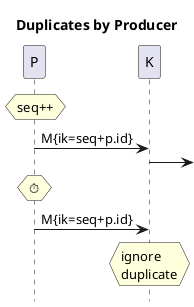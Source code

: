 @startuml
title Duplicates by Producer
hide footbox

hnote over P: seq++
P->K: M{ik=seq+p.id}
K->
hnote over P: ⏱️
P->K: M{ik=seq+p.id}
hnote over K: ignore\nduplicate
@enduml
? ts
? uuid
? seq + p thread id
